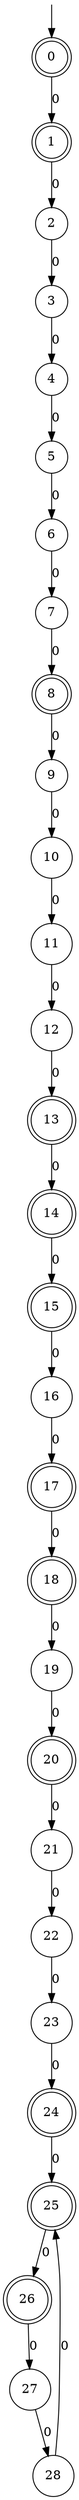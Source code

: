 digraph g {

	s0 [shape="doublecircle" label="0"];
	s1 [shape="doublecircle" label="1"];
	s2 [shape="circle" label="2"];
	s3 [shape="circle" label="3"];
	s4 [shape="circle" label="4"];
	s5 [shape="circle" label="5"];
	s6 [shape="circle" label="6"];
	s7 [shape="circle" label="7"];
	s8 [shape="doublecircle" label="8"];
	s9 [shape="circle" label="9"];
	s10 [shape="circle" label="10"];
	s11 [shape="circle" label="11"];
	s12 [shape="circle" label="12"];
	s13 [shape="doublecircle" label="13"];
	s14 [shape="doublecircle" label="14"];
	s15 [shape="doublecircle" label="15"];
	s16 [shape="circle" label="16"];
	s17 [shape="doublecircle" label="17"];
	s18 [shape="doublecircle" label="18"];
	s19 [shape="circle" label="19"];
	s20 [shape="doublecircle" label="20"];
	s21 [shape="circle" label="21"];
	s22 [shape="circle" label="22"];
	s23 [shape="circle" label="23"];
	s24 [shape="doublecircle" label="24"];
	s25 [shape="doublecircle" label="25"];
	s26 [shape="doublecircle" label="26"];
	s27 [shape="circle" label="27"];
	s28 [shape="circle" label="28"];
	s0 -> s1 [label="0"];
	s1 -> s2 [label="0"];
	s2 -> s3 [label="0"];
	s3 -> s4 [label="0"];
	s4 -> s5 [label="0"];
	s5 -> s6 [label="0"];
	s6 -> s7 [label="0"];
	s7 -> s8 [label="0"];
	s8 -> s9 [label="0"];
	s9 -> s10 [label="0"];
	s10 -> s11 [label="0"];
	s11 -> s12 [label="0"];
	s12 -> s13 [label="0"];
	s13 -> s14 [label="0"];
	s14 -> s15 [label="0"];
	s15 -> s16 [label="0"];
	s16 -> s17 [label="0"];
	s17 -> s18 [label="0"];
	s18 -> s19 [label="0"];
	s19 -> s20 [label="0"];
	s20 -> s21 [label="0"];
	s21 -> s22 [label="0"];
	s22 -> s23 [label="0"];
	s23 -> s24 [label="0"];
	s24 -> s25 [label="0"];
	s25 -> s26 [label="0"];
	s26 -> s27 [label="0"];
	s27 -> s28 [label="0"];
	s28 -> s25 [label="0"];

__start0 [label="" shape="none" width="0" height="0"];
__start0 -> s0;

}
